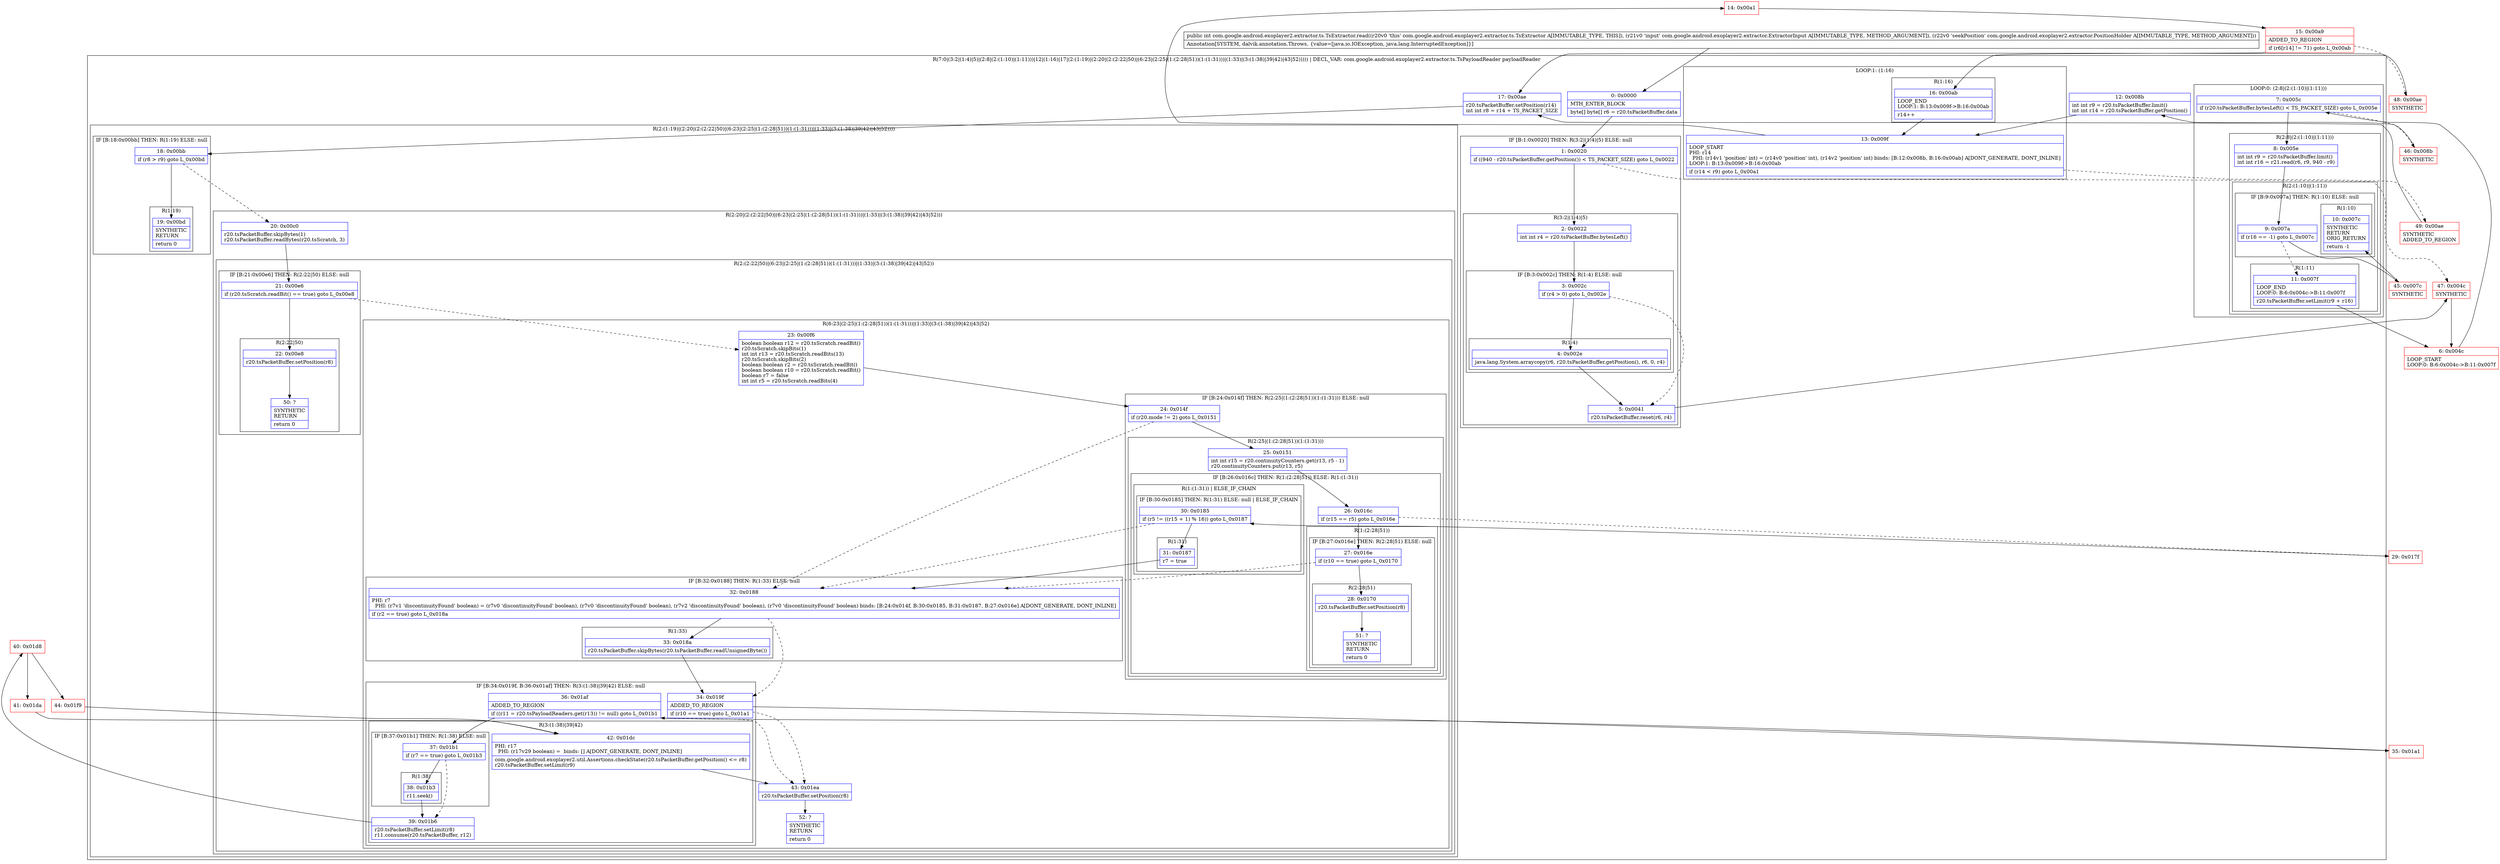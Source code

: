 digraph "CFG forcom.google.android.exoplayer2.extractor.ts.TsExtractor.read(Lcom\/google\/android\/exoplayer2\/extractor\/ExtractorInput;Lcom\/google\/android\/exoplayer2\/extractor\/PositionHolder;)I" {
subgraph cluster_Region_2118856303 {
label = "R(7:0|(3:2|(1:4)|5)|(2:8|(2:(1:10)|(1:11)))|12|(1:16)|17|(2:(1:19)|(2:20|(2:(2:22|50)|(6:23|(2:25|(1:(2:28|51))(1:(1:31)))|(1:33)|(3:(1:38)|39|42)|43|52))))) | DECL_VAR: com.google.android.exoplayer2.extractor.ts.TsPayloadReader payloadReader\l";
node [shape=record,color=blue];
Node_0 [shape=record,label="{0\:\ 0x0000|MTH_ENTER_BLOCK\l|byte[] byte[] r6 = r20.tsPacketBuffer.data\l}"];
subgraph cluster_IfRegion_377879746 {
label = "IF [B:1:0x0020] THEN: R(3:2|(1:4)|5) ELSE: null";
node [shape=record,color=blue];
Node_1 [shape=record,label="{1\:\ 0x0020|if ((940 \- r20.tsPacketBuffer.getPosition()) \< TS_PACKET_SIZE) goto L_0x0022\l}"];
subgraph cluster_Region_801710090 {
label = "R(3:2|(1:4)|5)";
node [shape=record,color=blue];
Node_2 [shape=record,label="{2\:\ 0x0022|int int r4 = r20.tsPacketBuffer.bytesLeft()\l}"];
subgraph cluster_IfRegion_183623169 {
label = "IF [B:3:0x002c] THEN: R(1:4) ELSE: null";
node [shape=record,color=blue];
Node_3 [shape=record,label="{3\:\ 0x002c|if (r4 \> 0) goto L_0x002e\l}"];
subgraph cluster_Region_1251316844 {
label = "R(1:4)";
node [shape=record,color=blue];
Node_4 [shape=record,label="{4\:\ 0x002e|java.lang.System.arraycopy(r6, r20.tsPacketBuffer.getPosition(), r6, 0, r4)\l}"];
}
}
Node_5 [shape=record,label="{5\:\ 0x0041|r20.tsPacketBuffer.reset(r6, r4)\l}"];
}
}
subgraph cluster_LoopRegion_1109888320 {
label = "LOOP:0: (2:8|(2:(1:10)|(1:11)))";
node [shape=record,color=blue];
Node_7 [shape=record,label="{7\:\ 0x005c|if (r20.tsPacketBuffer.bytesLeft() \< TS_PACKET_SIZE) goto L_0x005e\l}"];
subgraph cluster_Region_1538455034 {
label = "R(2:8|(2:(1:10)|(1:11)))";
node [shape=record,color=blue];
Node_8 [shape=record,label="{8\:\ 0x005e|int int r9 = r20.tsPacketBuffer.limit()\lint int r16 = r21.read(r6, r9, 940 \- r9)\l}"];
subgraph cluster_Region_1543722219 {
label = "R(2:(1:10)|(1:11))";
node [shape=record,color=blue];
subgraph cluster_IfRegion_1278267586 {
label = "IF [B:9:0x007a] THEN: R(1:10) ELSE: null";
node [shape=record,color=blue];
Node_9 [shape=record,label="{9\:\ 0x007a|if (r16 == \-1) goto L_0x007c\l}"];
subgraph cluster_Region_1066387675 {
label = "R(1:10)";
node [shape=record,color=blue];
Node_10 [shape=record,label="{10\:\ 0x007c|SYNTHETIC\lRETURN\lORIG_RETURN\l|return \-1\l}"];
}
}
subgraph cluster_Region_731460328 {
label = "R(1:11)";
node [shape=record,color=blue];
Node_11 [shape=record,label="{11\:\ 0x007f|LOOP_END\lLOOP:0: B:6:0x004c\-\>B:11:0x007f\l|r20.tsPacketBuffer.setLimit(r9 + r16)\l}"];
}
}
}
}
Node_12 [shape=record,label="{12\:\ 0x008b|int int r9 = r20.tsPacketBuffer.limit()\lint int r14 = r20.tsPacketBuffer.getPosition()\l}"];
subgraph cluster_LoopRegion_2083356853 {
label = "LOOP:1: (1:16)";
node [shape=record,color=blue];
Node_13 [shape=record,label="{13\:\ 0x009f|LOOP_START\lPHI: r14 \l  PHI: (r14v1 'position' int) = (r14v0 'position' int), (r14v2 'position' int) binds: [B:12:0x008b, B:16:0x00ab] A[DONT_GENERATE, DONT_INLINE]\lLOOP:1: B:13:0x009f\-\>B:16:0x00ab\l|if (r14 \< r9) goto L_0x00a1\l}"];
subgraph cluster_Region_805552344 {
label = "R(1:16)";
node [shape=record,color=blue];
Node_16 [shape=record,label="{16\:\ 0x00ab|LOOP_END\lLOOP:1: B:13:0x009f\-\>B:16:0x00ab\l|r14++\l}"];
}
}
Node_17 [shape=record,label="{17\:\ 0x00ae|r20.tsPacketBuffer.setPosition(r14)\lint int r8 = r14 + TS_PACKET_SIZE\l}"];
subgraph cluster_Region_114642948 {
label = "R(2:(1:19)|(2:20|(2:(2:22|50)|(6:23|(2:25|(1:(2:28|51))(1:(1:31)))|(1:33)|(3:(1:38)|39|42)|43|52))))";
node [shape=record,color=blue];
subgraph cluster_IfRegion_452808104 {
label = "IF [B:18:0x00bb] THEN: R(1:19) ELSE: null";
node [shape=record,color=blue];
Node_18 [shape=record,label="{18\:\ 0x00bb|if (r8 \> r9) goto L_0x00bd\l}"];
subgraph cluster_Region_2028371987 {
label = "R(1:19)";
node [shape=record,color=blue];
Node_19 [shape=record,label="{19\:\ 0x00bd|SYNTHETIC\lRETURN\l|return 0\l}"];
}
}
subgraph cluster_Region_1048852456 {
label = "R(2:20|(2:(2:22|50)|(6:23|(2:25|(1:(2:28|51))(1:(1:31)))|(1:33)|(3:(1:38)|39|42)|43|52)))";
node [shape=record,color=blue];
Node_20 [shape=record,label="{20\:\ 0x00c0|r20.tsPacketBuffer.skipBytes(1)\lr20.tsPacketBuffer.readBytes(r20.tsScratch, 3)\l}"];
subgraph cluster_Region_2139941363 {
label = "R(2:(2:22|50)|(6:23|(2:25|(1:(2:28|51))(1:(1:31)))|(1:33)|(3:(1:38)|39|42)|43|52))";
node [shape=record,color=blue];
subgraph cluster_IfRegion_1408619382 {
label = "IF [B:21:0x00e6] THEN: R(2:22|50) ELSE: null";
node [shape=record,color=blue];
Node_21 [shape=record,label="{21\:\ 0x00e6|if (r20.tsScratch.readBit() == true) goto L_0x00e8\l}"];
subgraph cluster_Region_540792389 {
label = "R(2:22|50)";
node [shape=record,color=blue];
Node_22 [shape=record,label="{22\:\ 0x00e8|r20.tsPacketBuffer.setPosition(r8)\l}"];
Node_50 [shape=record,label="{50\:\ ?|SYNTHETIC\lRETURN\l|return 0\l}"];
}
}
subgraph cluster_Region_1004446974 {
label = "R(6:23|(2:25|(1:(2:28|51))(1:(1:31)))|(1:33)|(3:(1:38)|39|42)|43|52)";
node [shape=record,color=blue];
Node_23 [shape=record,label="{23\:\ 0x00f6|boolean boolean r12 = r20.tsScratch.readBit()\lr20.tsScratch.skipBits(1)\lint int r13 = r20.tsScratch.readBits(13)\lr20.tsScratch.skipBits(2)\lboolean boolean r2 = r20.tsScratch.readBit()\lboolean boolean r10 = r20.tsScratch.readBit()\lboolean r7 = false\lint int r5 = r20.tsScratch.readBits(4)\l}"];
subgraph cluster_IfRegion_534722307 {
label = "IF [B:24:0x014f] THEN: R(2:25|(1:(2:28|51))(1:(1:31))) ELSE: null";
node [shape=record,color=blue];
Node_24 [shape=record,label="{24\:\ 0x014f|if (r20.mode != 2) goto L_0x0151\l}"];
subgraph cluster_Region_360035933 {
label = "R(2:25|(1:(2:28|51))(1:(1:31)))";
node [shape=record,color=blue];
Node_25 [shape=record,label="{25\:\ 0x0151|int int r15 = r20.continuityCounters.get(r13, r5 \- 1)\lr20.continuityCounters.put(r13, r5)\l}"];
subgraph cluster_IfRegion_1866803269 {
label = "IF [B:26:0x016c] THEN: R(1:(2:28|51)) ELSE: R(1:(1:31))";
node [shape=record,color=blue];
Node_26 [shape=record,label="{26\:\ 0x016c|if (r15 == r5) goto L_0x016e\l}"];
subgraph cluster_Region_16480359 {
label = "R(1:(2:28|51))";
node [shape=record,color=blue];
subgraph cluster_IfRegion_790309927 {
label = "IF [B:27:0x016e] THEN: R(2:28|51) ELSE: null";
node [shape=record,color=blue];
Node_27 [shape=record,label="{27\:\ 0x016e|if (r10 == true) goto L_0x0170\l}"];
subgraph cluster_Region_1356554215 {
label = "R(2:28|51)";
node [shape=record,color=blue];
Node_28 [shape=record,label="{28\:\ 0x0170|r20.tsPacketBuffer.setPosition(r8)\l}"];
Node_51 [shape=record,label="{51\:\ ?|SYNTHETIC\lRETURN\l|return 0\l}"];
}
}
}
subgraph cluster_Region_413190906 {
label = "R(1:(1:31)) | ELSE_IF_CHAIN\l";
node [shape=record,color=blue];
subgraph cluster_IfRegion_432626590 {
label = "IF [B:30:0x0185] THEN: R(1:31) ELSE: null | ELSE_IF_CHAIN\l";
node [shape=record,color=blue];
Node_30 [shape=record,label="{30\:\ 0x0185|if (r5 != ((r15 + 1) % 16)) goto L_0x0187\l}"];
subgraph cluster_Region_392474823 {
label = "R(1:31)";
node [shape=record,color=blue];
Node_31 [shape=record,label="{31\:\ 0x0187|r7 = true\l}"];
}
}
}
}
}
}
subgraph cluster_IfRegion_1638698424 {
label = "IF [B:32:0x0188] THEN: R(1:33) ELSE: null";
node [shape=record,color=blue];
Node_32 [shape=record,label="{32\:\ 0x0188|PHI: r7 \l  PHI: (r7v1 'discontinuityFound' boolean) = (r7v0 'discontinuityFound' boolean), (r7v0 'discontinuityFound' boolean), (r7v2 'discontinuityFound' boolean), (r7v0 'discontinuityFound' boolean) binds: [B:24:0x014f, B:30:0x0185, B:31:0x0187, B:27:0x016e] A[DONT_GENERATE, DONT_INLINE]\l|if (r2 == true) goto L_0x018a\l}"];
subgraph cluster_Region_1706284283 {
label = "R(1:33)";
node [shape=record,color=blue];
Node_33 [shape=record,label="{33\:\ 0x018a|r20.tsPacketBuffer.skipBytes(r20.tsPacketBuffer.readUnsignedByte())\l}"];
}
}
subgraph cluster_IfRegion_1803731784 {
label = "IF [B:34:0x019f, B:36:0x01af] THEN: R(3:(1:38)|39|42) ELSE: null";
node [shape=record,color=blue];
Node_34 [shape=record,label="{34\:\ 0x019f|ADDED_TO_REGION\l|if (r10 == true) goto L_0x01a1\l}"];
Node_36 [shape=record,label="{36\:\ 0x01af|ADDED_TO_REGION\l|if ((r11 = r20.tsPayloadReaders.get(r13)) != null) goto L_0x01b1\l}"];
subgraph cluster_Region_2085808013 {
label = "R(3:(1:38)|39|42)";
node [shape=record,color=blue];
subgraph cluster_IfRegion_1786886624 {
label = "IF [B:37:0x01b1] THEN: R(1:38) ELSE: null";
node [shape=record,color=blue];
Node_37 [shape=record,label="{37\:\ 0x01b1|if (r7 == true) goto L_0x01b3\l}"];
subgraph cluster_Region_53641313 {
label = "R(1:38)";
node [shape=record,color=blue];
Node_38 [shape=record,label="{38\:\ 0x01b3|r11.seek()\l}"];
}
}
Node_39 [shape=record,label="{39\:\ 0x01b6|r20.tsPacketBuffer.setLimit(r8)\lr11.consume(r20.tsPacketBuffer, r12)\l}"];
Node_42 [shape=record,label="{42\:\ 0x01dc|PHI: r17 \l  PHI: (r17v29 boolean) =  binds: [] A[DONT_GENERATE, DONT_INLINE]\l|com.google.android.exoplayer2.util.Assertions.checkState(r20.tsPacketBuffer.getPosition() \<= r8)\lr20.tsPacketBuffer.setLimit(r9)\l}"];
}
}
Node_43 [shape=record,label="{43\:\ 0x01ea|r20.tsPacketBuffer.setPosition(r8)\l}"];
Node_52 [shape=record,label="{52\:\ ?|SYNTHETIC\lRETURN\l|return 0\l}"];
}
}
}
}
}
Node_6 [shape=record,color=red,label="{6\:\ 0x004c|LOOP_START\lLOOP:0: B:6:0x004c\-\>B:11:0x007f\l}"];
Node_14 [shape=record,color=red,label="{14\:\ 0x00a1}"];
Node_15 [shape=record,color=red,label="{15\:\ 0x00a9|ADDED_TO_REGION\l|if (r6[r14] != 71) goto L_0x00ab\l}"];
Node_29 [shape=record,color=red,label="{29\:\ 0x017f}"];
Node_35 [shape=record,color=red,label="{35\:\ 0x01a1}"];
Node_40 [shape=record,color=red,label="{40\:\ 0x01d8}"];
Node_41 [shape=record,color=red,label="{41\:\ 0x01da}"];
Node_44 [shape=record,color=red,label="{44\:\ 0x01f9}"];
Node_45 [shape=record,color=red,label="{45\:\ 0x007c|SYNTHETIC\l}"];
Node_46 [shape=record,color=red,label="{46\:\ 0x008b|SYNTHETIC\l}"];
Node_47 [shape=record,color=red,label="{47\:\ 0x004c|SYNTHETIC\l}"];
Node_48 [shape=record,color=red,label="{48\:\ 0x00ae|SYNTHETIC\l}"];
Node_49 [shape=record,color=red,label="{49\:\ 0x00ae|SYNTHETIC\lADDED_TO_REGION\l}"];
MethodNode[shape=record,label="{public int com.google.android.exoplayer2.extractor.ts.TsExtractor.read((r20v0 'this' com.google.android.exoplayer2.extractor.ts.TsExtractor A[IMMUTABLE_TYPE, THIS]), (r21v0 'input' com.google.android.exoplayer2.extractor.ExtractorInput A[IMMUTABLE_TYPE, METHOD_ARGUMENT]), (r22v0 'seekPosition' com.google.android.exoplayer2.extractor.PositionHolder A[IMMUTABLE_TYPE, METHOD_ARGUMENT]))  | Annotation[SYSTEM, dalvik.annotation.Throws, \{value=[java.io.IOException, java.lang.InterruptedException]\}]\l}"];
MethodNode -> Node_0;
Node_0 -> Node_1;
Node_1 -> Node_2;
Node_1 -> Node_47[style=dashed];
Node_2 -> Node_3;
Node_3 -> Node_4;
Node_3 -> Node_5[style=dashed];
Node_4 -> Node_5;
Node_5 -> Node_47;
Node_7 -> Node_8;
Node_7 -> Node_46[style=dashed];
Node_8 -> Node_9;
Node_9 -> Node_11[style=dashed];
Node_9 -> Node_45;
Node_11 -> Node_6;
Node_12 -> Node_13;
Node_13 -> Node_14;
Node_13 -> Node_49[style=dashed];
Node_16 -> Node_13;
Node_17 -> Node_18;
Node_18 -> Node_19;
Node_18 -> Node_20[style=dashed];
Node_20 -> Node_21;
Node_21 -> Node_22;
Node_21 -> Node_23[style=dashed];
Node_22 -> Node_50;
Node_23 -> Node_24;
Node_24 -> Node_25;
Node_24 -> Node_32[style=dashed];
Node_25 -> Node_26;
Node_26 -> Node_27;
Node_26 -> Node_29[style=dashed];
Node_27 -> Node_28;
Node_27 -> Node_32[style=dashed];
Node_28 -> Node_51;
Node_30 -> Node_31;
Node_30 -> Node_32[style=dashed];
Node_31 -> Node_32;
Node_32 -> Node_33;
Node_32 -> Node_34[style=dashed];
Node_33 -> Node_34;
Node_34 -> Node_35;
Node_34 -> Node_43[style=dashed];
Node_36 -> Node_37;
Node_36 -> Node_43[style=dashed];
Node_37 -> Node_38;
Node_37 -> Node_39[style=dashed];
Node_38 -> Node_39;
Node_39 -> Node_40;
Node_42 -> Node_43;
Node_43 -> Node_52;
Node_6 -> Node_7;
Node_14 -> Node_15;
Node_15 -> Node_16;
Node_15 -> Node_48[style=dashed];
Node_29 -> Node_30;
Node_35 -> Node_36;
Node_40 -> Node_41;
Node_40 -> Node_44;
Node_41 -> Node_42;
Node_44 -> Node_42;
Node_45 -> Node_10;
Node_46 -> Node_12;
Node_47 -> Node_6;
Node_48 -> Node_17;
Node_49 -> Node_17;
}


